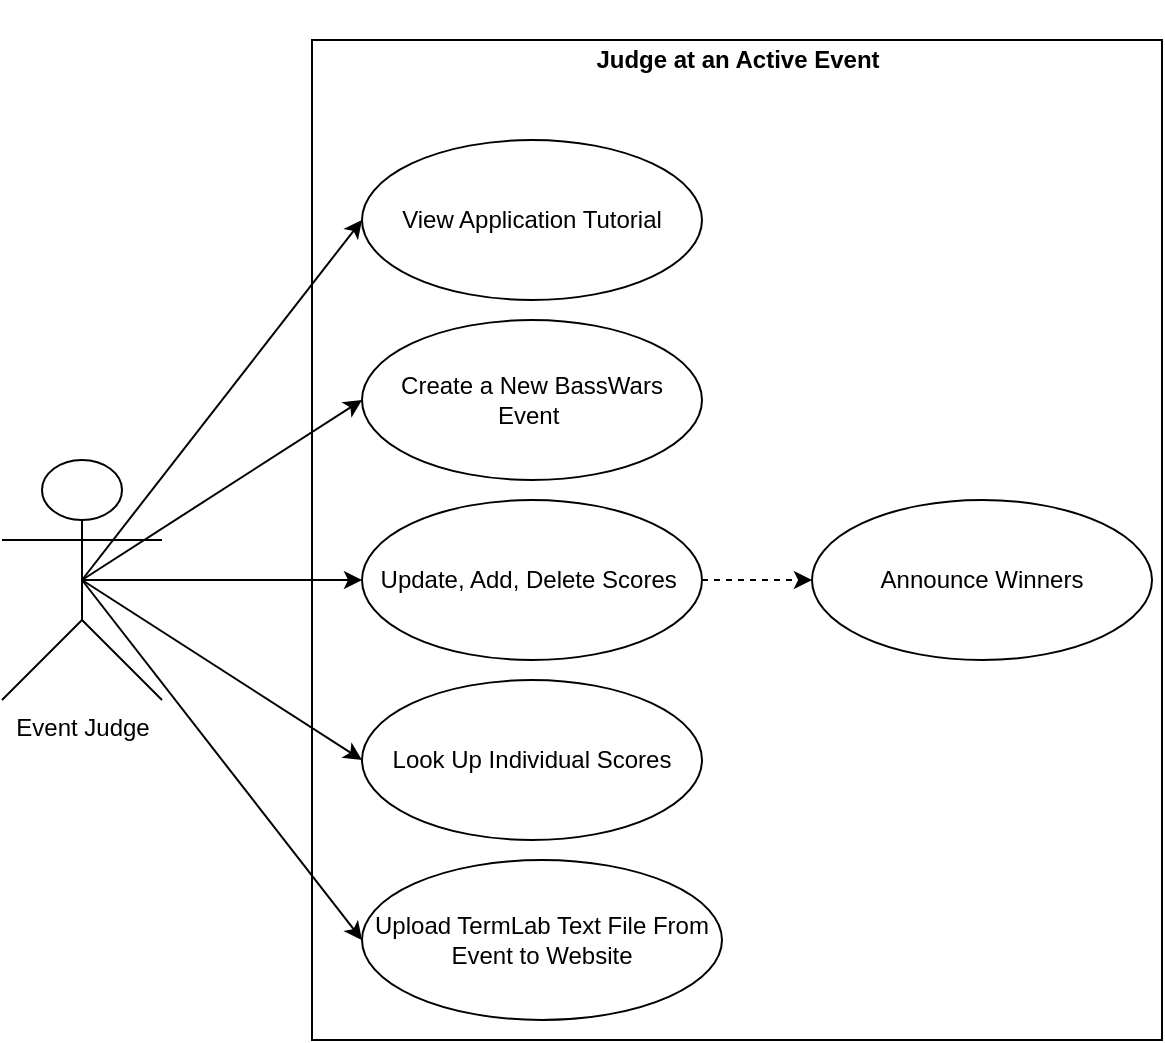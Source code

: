 <mxfile version="13.10.0" type="google"><diagram id="3Oo8lIP2dNmopJnM4Vhf" name="Page-1"><mxGraphModel dx="2062" dy="1122" grid="1" gridSize="10" guides="1" tooltips="1" connect="1" arrows="1" fold="1" page="1" pageScale="1" pageWidth="850" pageHeight="1100" math="0" shadow="0"><root><mxCell id="0"/><mxCell id="1" parent="0"/><mxCell id="JstUOcuVSy_fevrKeNlI-1" value="" style="verticalLabelPosition=bottom;verticalAlign=top;html=1;shape=mxgraph.basic.rect;fillColor2=none;strokeWidth=1;size=20;indent=5;rotation=-180;" parent="1" vertex="1"><mxGeometry x="175" y="120" width="425" height="500" as="geometry"/></mxCell><mxCell id="NIJkFK595jX8NHH2TWnJ-30" style="rounded=1;orthogonalLoop=1;jettySize=auto;html=1;exitX=0.5;exitY=0.5;exitDx=0;exitDy=0;exitPerimeter=0;entryX=0;entryY=0.5;entryDx=0;entryDy=0;" parent="1" source="NIJkFK595jX8NHH2TWnJ-1" target="NIJkFK595jX8NHH2TWnJ-18" edge="1"><mxGeometry relative="1" as="geometry"><mxPoint x="180" y="210" as="targetPoint"/></mxGeometry></mxCell><mxCell id="NIJkFK595jX8NHH2TWnJ-1" value="Event Judge" style="shape=umlActor;verticalLabelPosition=bottom;verticalAlign=top;html=1;outlineConnect=0;" parent="1" vertex="1"><mxGeometry x="20" y="330" width="80" height="120" as="geometry"/></mxCell><mxCell id="GZTaZrD9qYoQnotyyGci-5" style="edgeStyle=orthogonalEdgeStyle;rounded=0;orthogonalLoop=1;jettySize=auto;html=1;exitX=1;exitY=0.5;exitDx=0;exitDy=0;entryX=0;entryY=0.5;entryDx=0;entryDy=0;dashed=1;" edge="1" parent="1" source="NIJkFK595jX8NHH2TWnJ-18" target="NIJkFK595jX8NHH2TWnJ-24"><mxGeometry relative="1" as="geometry"/></mxCell><mxCell id="NIJkFK595jX8NHH2TWnJ-18" value="Update, Add, Delete Scores&amp;nbsp;" style="ellipse;whiteSpace=wrap;html=1;" parent="1" vertex="1"><mxGeometry x="200" y="350" width="170" height="80" as="geometry"/></mxCell><mxCell id="NIJkFK595jX8NHH2TWnJ-19" value="Look Up Individual Scores" style="ellipse;whiteSpace=wrap;html=1;" parent="1" vertex="1"><mxGeometry x="200" y="440" width="170" height="80" as="geometry"/></mxCell><mxCell id="NIJkFK595jX8NHH2TWnJ-22" value="Create a New BassWars Event&amp;nbsp;" style="ellipse;whiteSpace=wrap;html=1;" parent="1" vertex="1"><mxGeometry x="200" y="260" width="170" height="80" as="geometry"/></mxCell><mxCell id="NIJkFK595jX8NHH2TWnJ-23" value="View Application Tutorial" style="ellipse;whiteSpace=wrap;html=1;" parent="1" vertex="1"><mxGeometry x="200" y="170" width="170" height="80" as="geometry"/></mxCell><mxCell id="NIJkFK595jX8NHH2TWnJ-24" value="Announce Winners" style="ellipse;whiteSpace=wrap;html=1;" parent="1" vertex="1"><mxGeometry x="425" y="350" width="170" height="80" as="geometry"/></mxCell><mxCell id="NIJkFK595jX8NHH2TWnJ-25" value="Upload TermLab Text File From Event to Website" style="ellipse;whiteSpace=wrap;html=1;" parent="1" vertex="1"><mxGeometry x="200" y="530" width="180" height="80" as="geometry"/></mxCell><mxCell id="NIJkFK595jX8NHH2TWnJ-32" value="" style="endArrow=classic;html=1;entryX=0;entryY=0.5;entryDx=0;entryDy=0;exitX=0.5;exitY=0.5;exitDx=0;exitDy=0;exitPerimeter=0;" parent="1" target="NIJkFK595jX8NHH2TWnJ-22" edge="1" source="NIJkFK595jX8NHH2TWnJ-1"><mxGeometry width="50" height="50" relative="1" as="geometry"><mxPoint x="80" y="180" as="sourcePoint"/><mxPoint x="130" y="130" as="targetPoint"/></mxGeometry></mxCell><mxCell id="NIJkFK595jX8NHH2TWnJ-33" value="" style="endArrow=classic;html=1;entryX=0;entryY=0.5;entryDx=0;entryDy=0;exitX=0.5;exitY=0.5;exitDx=0;exitDy=0;exitPerimeter=0;" parent="1" target="NIJkFK595jX8NHH2TWnJ-19" edge="1" source="NIJkFK595jX8NHH2TWnJ-1"><mxGeometry width="50" height="50" relative="1" as="geometry"><mxPoint x="80" y="180" as="sourcePoint"/><mxPoint x="130" y="130" as="targetPoint"/></mxGeometry></mxCell><mxCell id="NIJkFK595jX8NHH2TWnJ-54" value="&lt;b&gt;Judge at an Active Event&lt;/b&gt;" style="text;html=1;strokeColor=none;fillColor=none;align=center;verticalAlign=middle;whiteSpace=wrap;rounded=0;" parent="1" vertex="1"><mxGeometry x="292.5" y="100" width="190" height="60" as="geometry"/></mxCell><mxCell id="GZTaZrD9qYoQnotyyGci-3" style="rounded=1;orthogonalLoop=1;jettySize=auto;html=1;exitX=0.5;exitY=0.5;exitDx=0;exitDy=0;exitPerimeter=0;entryX=0;entryY=0.5;entryDx=0;entryDy=0;" edge="1" parent="1" source="NIJkFK595jX8NHH2TWnJ-1" target="NIJkFK595jX8NHH2TWnJ-23"><mxGeometry relative="1" as="geometry"><mxPoint x="210" y="240" as="targetPoint"/><mxPoint x="60" y="450" as="sourcePoint"/></mxGeometry></mxCell><mxCell id="GZTaZrD9qYoQnotyyGci-4" value="" style="endArrow=classic;html=1;entryX=0;entryY=0.5;entryDx=0;entryDy=0;exitX=0.5;exitY=0.5;exitDx=0;exitDy=0;exitPerimeter=0;" edge="1" parent="1" source="NIJkFK595jX8NHH2TWnJ-1" target="NIJkFK595jX8NHH2TWnJ-25"><mxGeometry width="50" height="50" relative="1" as="geometry"><mxPoint x="60" y="450" as="sourcePoint"/><mxPoint x="210" y="490" as="targetPoint"/></mxGeometry></mxCell></root></mxGraphModel></diagram></mxfile>